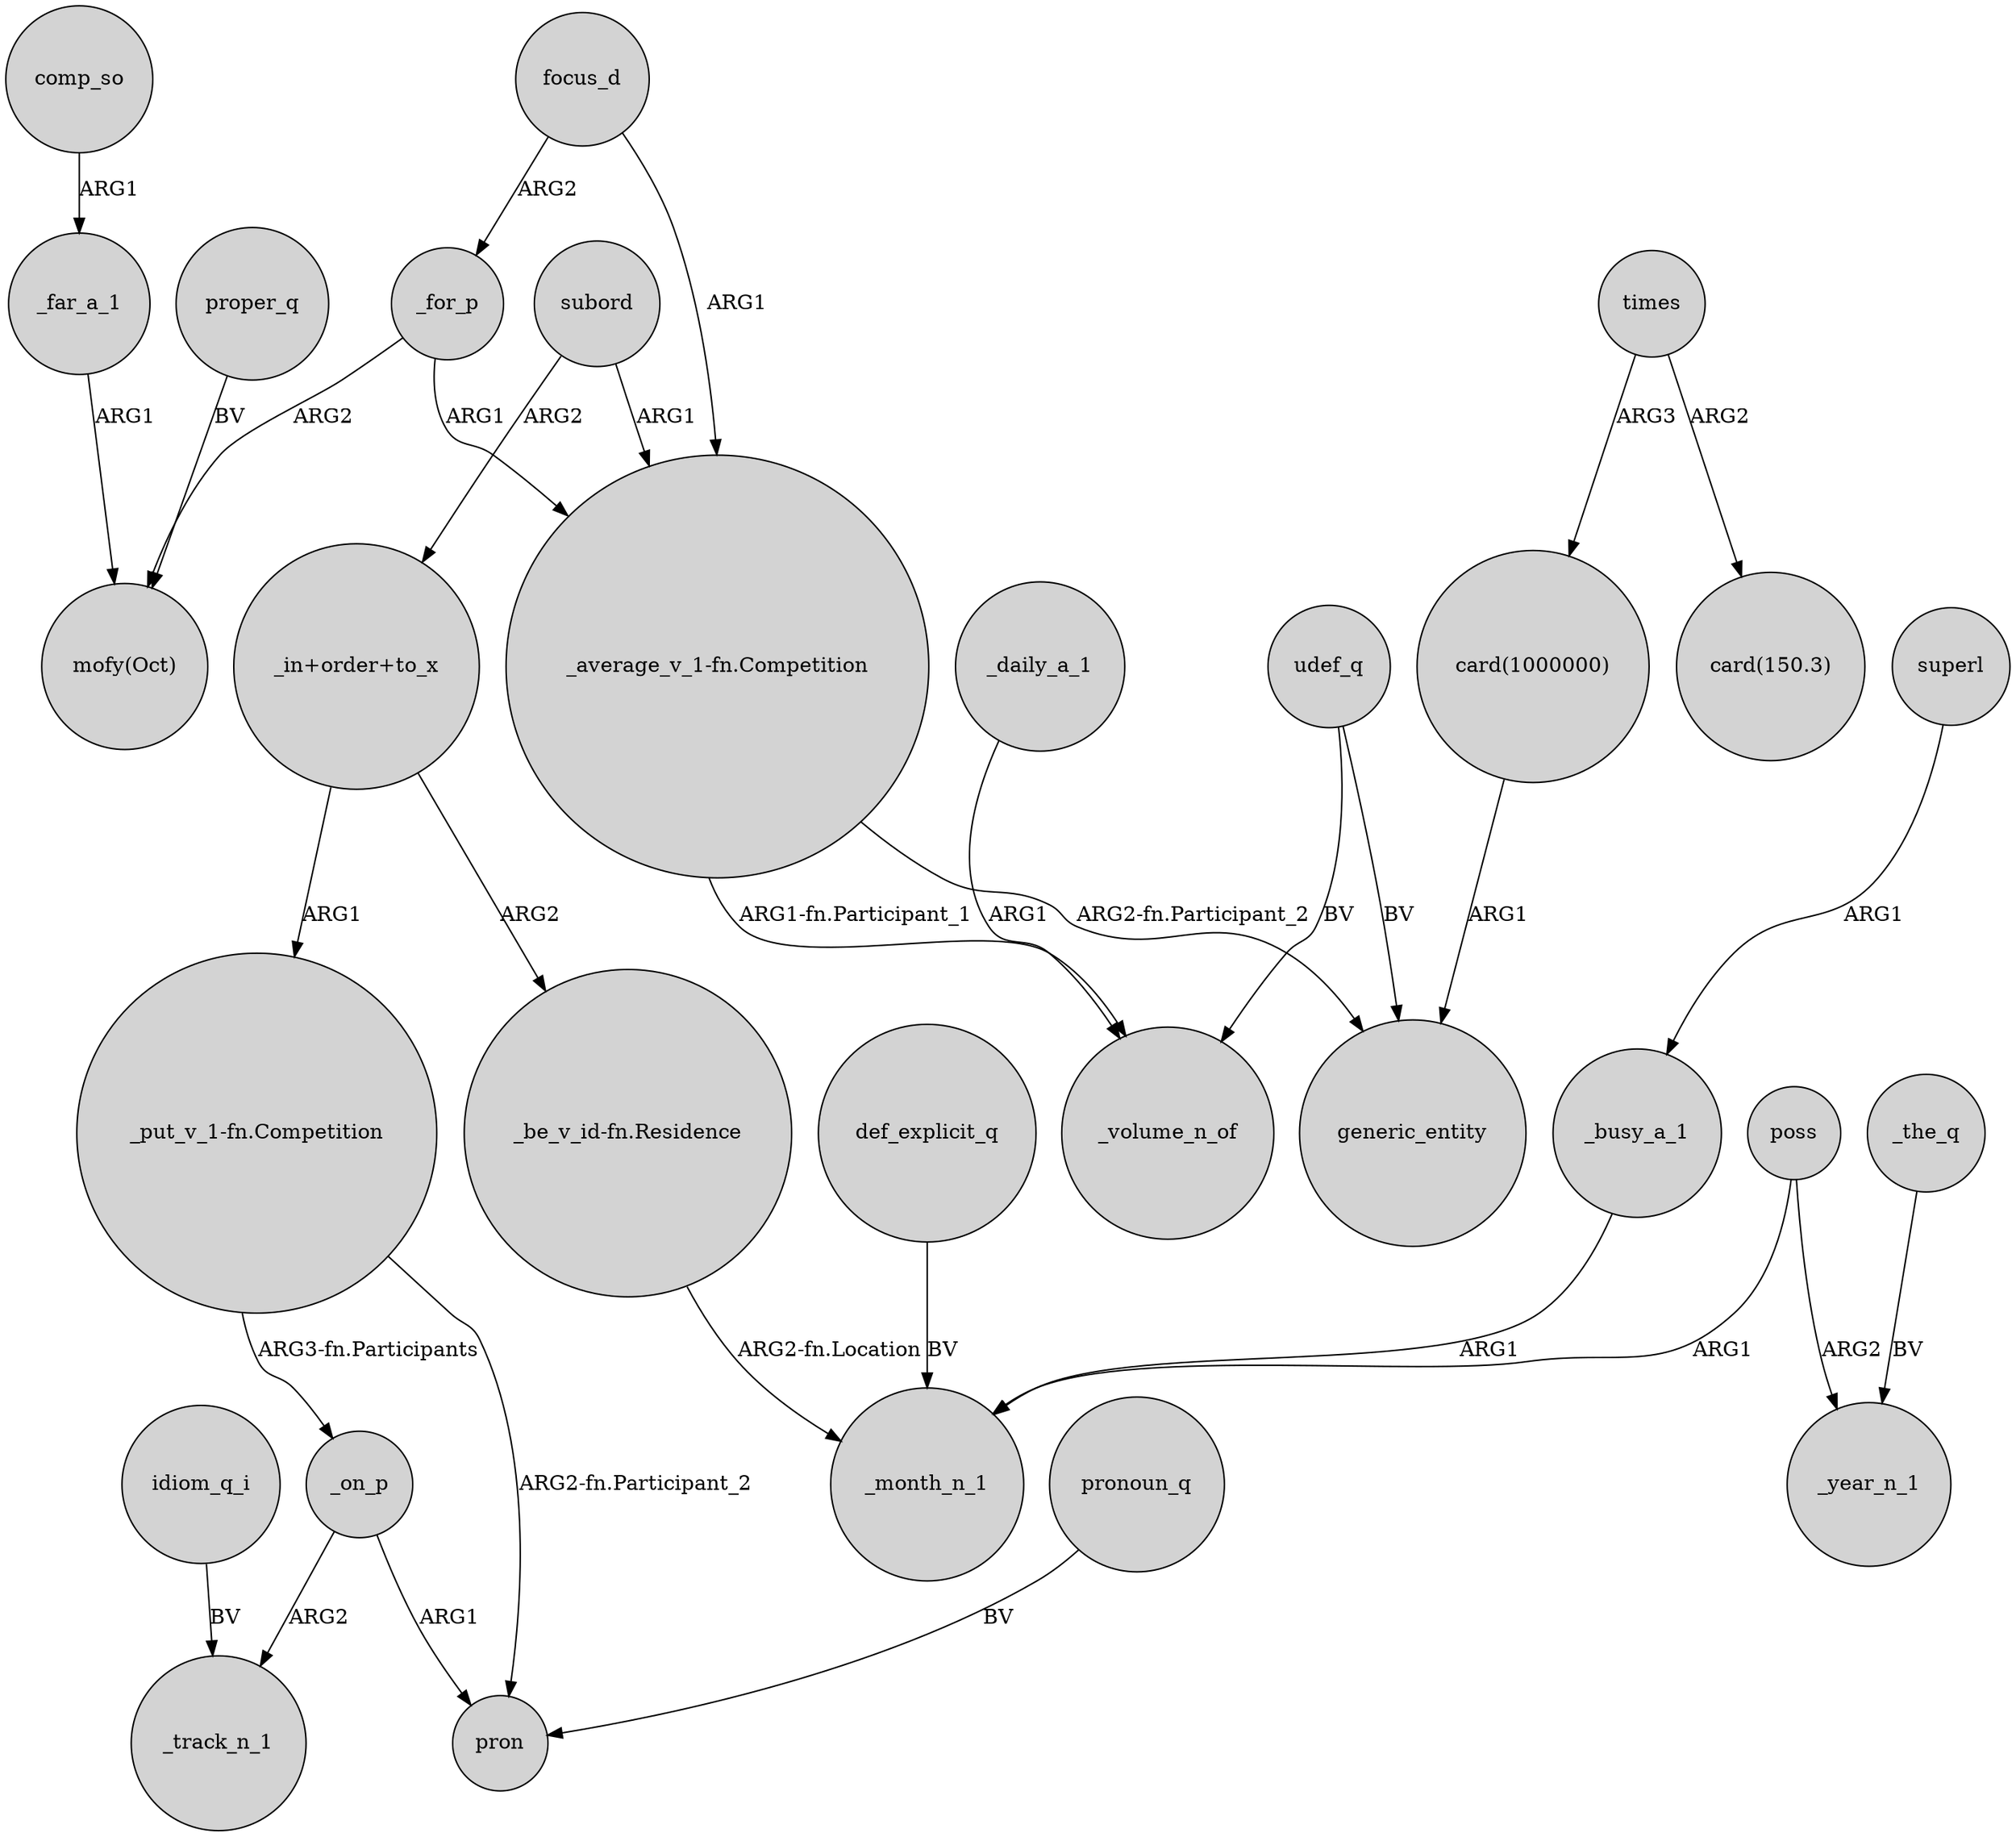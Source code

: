 digraph {
	node [shape=circle style=filled]
	_far_a_1 -> "mofy(Oct)" [label=ARG1]
	subord -> "_average_v_1-fn.Competition" [label=ARG1]
	comp_so -> _far_a_1 [label=ARG1]
	"_in+order+to_x" -> "_put_v_1-fn.Competition" [label=ARG1]
	times -> "card(1000000)" [label=ARG3]
	poss -> _year_n_1 [label=ARG2]
	focus_d -> "_average_v_1-fn.Competition" [label=ARG1]
	_daily_a_1 -> _volume_n_of [label=ARG1]
	udef_q -> _volume_n_of [label=BV]
	"_average_v_1-fn.Competition" -> generic_entity [label="ARG2-fn.Participant_2"]
	idiom_q_i -> _track_n_1 [label=BV]
	udef_q -> generic_entity [label=BV]
	"_in+order+to_x" -> "_be_v_id-fn.Residence" [label=ARG2]
	_for_p -> "mofy(Oct)" [label=ARG2]
	superl -> _busy_a_1 [label=ARG1]
	_on_p -> pron [label=ARG1]
	pronoun_q -> pron [label=BV]
	"card(1000000)" -> generic_entity [label=ARG1]
	_for_p -> "_average_v_1-fn.Competition" [label=ARG1]
	_the_q -> _year_n_1 [label=BV]
	poss -> _month_n_1 [label=ARG1]
	subord -> "_in+order+to_x" [label=ARG2]
	times -> "card(150.3)" [label=ARG2]
	"_put_v_1-fn.Competition" -> pron [label="ARG2-fn.Participant_2"]
	def_explicit_q -> _month_n_1 [label=BV]
	_busy_a_1 -> _month_n_1 [label=ARG1]
	"_average_v_1-fn.Competition" -> _volume_n_of [label="ARG1-fn.Participant_1"]
	proper_q -> "mofy(Oct)" [label=BV]
	"_put_v_1-fn.Competition" -> _on_p [label="ARG3-fn.Participants"]
	"_be_v_id-fn.Residence" -> _month_n_1 [label="ARG2-fn.Location"]
	focus_d -> _for_p [label=ARG2]
	_on_p -> _track_n_1 [label=ARG2]
}
